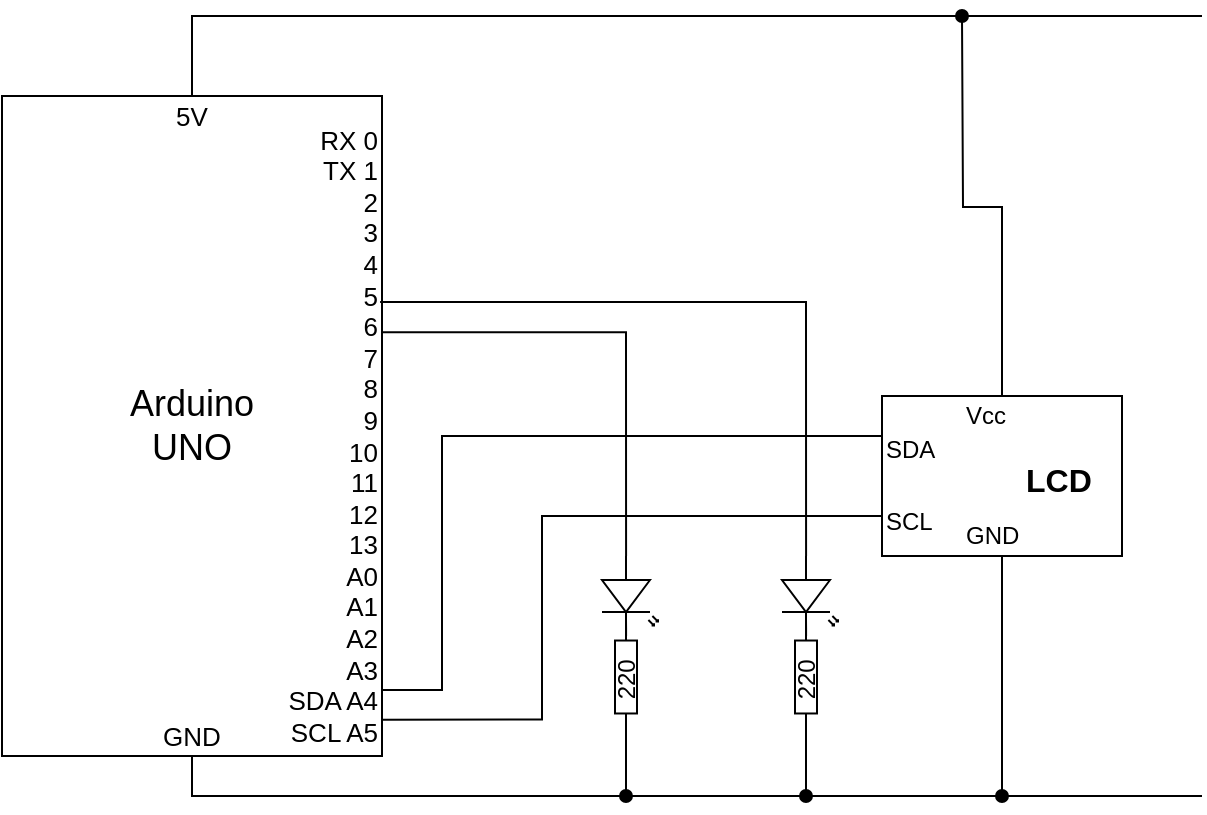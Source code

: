 <mxfile version="13.7.1" type="github">
  <diagram id="m54Roxa5oDRbtQGUq_MD" name="Page-1">
    <mxGraphModel dx="1422" dy="762" grid="1" gridSize="10" guides="1" tooltips="1" connect="1" arrows="1" fold="1" page="1" pageScale="1" pageWidth="850" pageHeight="1100" math="0" shadow="0">
      <root>
        <mxCell id="0" />
        <mxCell id="1" parent="0" />
        <mxCell id="SFSqg4J2aNefF7UK8vih-17" style="rounded=0;html=1;exitX=0.5;exitY=1;startArrow=none;startFill=0;endArrow=none;endFill=0;jettySize=auto;orthogonalLoop=1;edgeStyle=elbowEdgeStyle;elbow=vertical;" edge="1" source="SFSqg4J2aNefF7UK8vih-19" parent="1">
          <mxGeometry relative="1" as="geometry">
            <mxPoint x="640" y="470" as="targetPoint" />
            <Array as="points">
              <mxPoint x="340" y="470" />
              <mxPoint x="330" y="520" />
            </Array>
          </mxGeometry>
        </mxCell>
        <mxCell id="SFSqg4J2aNefF7UK8vih-18" style="edgeStyle=elbowEdgeStyle;rounded=0;elbow=vertical;html=1;exitX=0.5;exitY=0;startArrow=none;startFill=0;endArrow=none;endFill=0;jettySize=auto;orthogonalLoop=1;" edge="1" source="SFSqg4J2aNefF7UK8vih-19" parent="1">
          <mxGeometry relative="1" as="geometry">
            <mxPoint x="640" y="80" as="targetPoint" />
            <Array as="points">
              <mxPoint x="330" y="80" />
              <mxPoint x="330" y="100" />
            </Array>
          </mxGeometry>
        </mxCell>
        <mxCell id="SFSqg4J2aNefF7UK8vih-19" value="Arduino&lt;br style=&quot;font-size: 18px;&quot;&gt;UNO" style="rounded=0;whiteSpace=wrap;html=1;fontSize=18;" vertex="1" parent="1">
          <mxGeometry x="40" y="120" width="190" height="330" as="geometry" />
        </mxCell>
        <mxCell id="SFSqg4J2aNefF7UK8vih-20" value="5V" style="text;html=1;strokeColor=none;fillColor=none;align=center;verticalAlign=middle;whiteSpace=wrap;rounded=0;fontSize=13;" vertex="1" parent="1">
          <mxGeometry x="115" y="120" width="40" height="20" as="geometry" />
        </mxCell>
        <mxCell id="SFSqg4J2aNefF7UK8vih-21" value="GND" style="text;html=1;strokeColor=none;fillColor=none;align=center;verticalAlign=middle;whiteSpace=wrap;rounded=0;fontSize=13;" vertex="1" parent="1">
          <mxGeometry x="115" y="430" width="40" height="20" as="geometry" />
        </mxCell>
        <mxCell id="SFSqg4J2aNefF7UK8vih-22" value="&amp;nbsp;RX 0&lt;br&gt;TX 1&lt;br style=&quot;font-size: 13px&quot;&gt;2&lt;br style=&quot;font-size: 13px&quot;&gt;3&lt;br style=&quot;font-size: 13px&quot;&gt;4&lt;br style=&quot;font-size: 13px&quot;&gt;5&lt;br style=&quot;font-size: 13px&quot;&gt;6&lt;br style=&quot;font-size: 13px&quot;&gt;7&lt;br style=&quot;font-size: 13px&quot;&gt;8&lt;br style=&quot;font-size: 13px&quot;&gt;9&lt;br style=&quot;font-size: 13px&quot;&gt;10&lt;br style=&quot;font-size: 13px&quot;&gt;11&lt;br style=&quot;font-size: 13px&quot;&gt;12&lt;br style=&quot;font-size: 13px&quot;&gt;13&lt;br style=&quot;font-size: 13px&quot;&gt;A0&lt;br style=&quot;font-size: 13px&quot;&gt;A1&lt;br style=&quot;font-size: 13px&quot;&gt;A2&lt;br style=&quot;font-size: 13px&quot;&gt;A3&lt;br style=&quot;font-size: 13px&quot;&gt;SDA A4&lt;br style=&quot;font-size: 13px&quot;&gt;SCL A5&lt;br style=&quot;font-size: 13px&quot;&gt;" style="text;html=1;strokeColor=none;fillColor=none;align=right;verticalAlign=middle;whiteSpace=wrap;rounded=0;spacing=2;spacingBottom=0;fontSize=13;" vertex="1" parent="1">
          <mxGeometry x="150" y="280" width="80" height="20" as="geometry" />
        </mxCell>
        <mxCell id="SFSqg4J2aNefF7UK8vih-23" value="" style="group" vertex="1" connectable="0" parent="1">
          <mxGeometry x="340" y="350" width="28" height="89" as="geometry" />
        </mxCell>
        <mxCell id="SFSqg4J2aNefF7UK8vih-24" value="" style="verticalLabelPosition=bottom;shadow=0;dashed=0;align=center;fillColor=#ffffff;html=1;verticalAlign=top;strokeWidth=1;shape=mxgraph.electrical.opto_electronics.led_2;direction=south;aspect=fixed;" vertex="1" parent="SFSqg4J2aNefF7UK8vih-23">
          <mxGeometry width="28" height="40" as="geometry" />
        </mxCell>
        <mxCell id="SFSqg4J2aNefF7UK8vih-25" value="220&amp;nbsp;" style="verticalLabelPosition=middle;shadow=0;dashed=0;align=center;fillColor=#ffffff;html=1;verticalAlign=middle;strokeWidth=1;shape=mxgraph.electrical.resistors.resistor_1;direction=south;labelPosition=center;horizontal=0;aspect=fixed;" vertex="1" parent="SFSqg4J2aNefF7UK8vih-23">
          <mxGeometry x="6.5" y="32" width="11" height="57" as="geometry" />
        </mxCell>
        <mxCell id="SFSqg4J2aNefF7UK8vih-26" style="edgeStyle=elbowEdgeStyle;rounded=0;elbow=vertical;html=1;exitX=1;exitY=0.57;exitPerimeter=0;entryX=0;entryY=0.5;entryPerimeter=0;startArrow=none;startFill=0;endArrow=none;endFill=0;jettySize=auto;orthogonalLoop=1;" edge="1" parent="SFSqg4J2aNefF7UK8vih-23" source="SFSqg4J2aNefF7UK8vih-24" target="SFSqg4J2aNefF7UK8vih-25">
          <mxGeometry relative="1" as="geometry" />
        </mxCell>
        <mxCell id="SFSqg4J2aNefF7UK8vih-27" value="" style="group" vertex="1" connectable="0" parent="1">
          <mxGeometry x="430" y="350" width="28" height="89" as="geometry" />
        </mxCell>
        <mxCell id="SFSqg4J2aNefF7UK8vih-28" value="" style="verticalLabelPosition=bottom;shadow=0;dashed=0;align=center;fillColor=#ffffff;html=1;verticalAlign=top;strokeWidth=1;shape=mxgraph.electrical.opto_electronics.led_2;direction=south;aspect=fixed;" vertex="1" parent="SFSqg4J2aNefF7UK8vih-27">
          <mxGeometry width="28" height="40" as="geometry" />
        </mxCell>
        <mxCell id="SFSqg4J2aNefF7UK8vih-29" value="220&amp;nbsp;" style="verticalLabelPosition=middle;shadow=0;dashed=0;align=center;fillColor=#ffffff;html=1;verticalAlign=middle;strokeWidth=1;shape=mxgraph.electrical.resistors.resistor_1;direction=south;labelPosition=center;horizontal=0;aspect=fixed;" vertex="1" parent="SFSqg4J2aNefF7UK8vih-27">
          <mxGeometry x="6.5" y="32" width="11" height="57" as="geometry" />
        </mxCell>
        <mxCell id="SFSqg4J2aNefF7UK8vih-30" style="edgeStyle=elbowEdgeStyle;rounded=0;elbow=vertical;html=1;exitX=1;exitY=0.57;exitPerimeter=0;entryX=0;entryY=0.5;entryPerimeter=0;startArrow=none;startFill=0;endArrow=none;endFill=0;jettySize=auto;orthogonalLoop=1;" edge="1" parent="SFSqg4J2aNefF7UK8vih-27" source="SFSqg4J2aNefF7UK8vih-28" target="SFSqg4J2aNefF7UK8vih-29">
          <mxGeometry relative="1" as="geometry" />
        </mxCell>
        <mxCell id="SFSqg4J2aNefF7UK8vih-31" style="edgeStyle=orthogonalEdgeStyle;rounded=0;orthogonalLoop=1;jettySize=auto;html=1;exitX=0;exitY=0.57;exitDx=0;exitDy=0;exitPerimeter=0;entryX=1;entryY=0.358;entryDx=0;entryDy=0;entryPerimeter=0;endArrow=none;endFill=0;" edge="1" parent="1" source="SFSqg4J2aNefF7UK8vih-24" target="SFSqg4J2aNefF7UK8vih-19">
          <mxGeometry relative="1" as="geometry" />
        </mxCell>
        <mxCell id="SFSqg4J2aNefF7UK8vih-32" style="edgeStyle=orthogonalEdgeStyle;rounded=0;orthogonalLoop=1;jettySize=auto;html=1;exitX=0;exitY=0.57;exitDx=0;exitDy=0;exitPerimeter=0;entryX=0.995;entryY=0.312;entryDx=0;entryDy=0;entryPerimeter=0;endArrow=none;endFill=0;" edge="1" parent="1" source="SFSqg4J2aNefF7UK8vih-28" target="SFSqg4J2aNefF7UK8vih-19">
          <mxGeometry relative="1" as="geometry" />
        </mxCell>
        <mxCell id="SFSqg4J2aNefF7UK8vih-33" style="edgeStyle=orthogonalEdgeStyle;rounded=0;orthogonalLoop=1;jettySize=auto;html=1;exitX=1;exitY=0.5;exitDx=0;exitDy=0;exitPerimeter=0;endArrow=oval;endFill=1;" edge="1" parent="1" source="SFSqg4J2aNefF7UK8vih-25">
          <mxGeometry relative="1" as="geometry">
            <mxPoint x="352" y="470" as="targetPoint" />
          </mxGeometry>
        </mxCell>
        <mxCell id="SFSqg4J2aNefF7UK8vih-34" style="edgeStyle=orthogonalEdgeStyle;rounded=0;orthogonalLoop=1;jettySize=auto;html=1;exitX=1;exitY=0.5;exitDx=0;exitDy=0;exitPerimeter=0;endArrow=oval;endFill=1;" edge="1" parent="1" source="SFSqg4J2aNefF7UK8vih-29">
          <mxGeometry relative="1" as="geometry">
            <mxPoint x="442" y="470" as="targetPoint" />
          </mxGeometry>
        </mxCell>
        <mxCell id="SFSqg4J2aNefF7UK8vih-35" value="" style="group" vertex="1" connectable="0" parent="1">
          <mxGeometry x="480" y="270" width="120" height="80" as="geometry" />
        </mxCell>
        <mxCell id="SFSqg4J2aNefF7UK8vih-36" value="&lt;font style=&quot;font-size: 16px&quot;&gt;&lt;b&gt;LCD&lt;/b&gt;&lt;/font&gt;" style="text;html=1;resizable=0;points=[];autosize=1;align=left;verticalAlign=top;spacingTop=-4;" vertex="1" parent="SFSqg4J2aNefF7UK8vih-35">
          <mxGeometry x="70" y="30" width="50" height="20" as="geometry" />
        </mxCell>
        <mxCell id="SFSqg4J2aNefF7UK8vih-37" value="Vcc" style="text;html=1;resizable=0;points=[];autosize=1;align=left;verticalAlign=top;spacingTop=-4;" vertex="1" parent="SFSqg4J2aNefF7UK8vih-35">
          <mxGeometry x="40" width="40" height="20" as="geometry" />
        </mxCell>
        <mxCell id="SFSqg4J2aNefF7UK8vih-38" value="GND" style="text;html=1;resizable=0;points=[];autosize=1;align=left;verticalAlign=top;spacingTop=-4;" vertex="1" parent="SFSqg4J2aNefF7UK8vih-35">
          <mxGeometry x="40" y="60" width="40" height="20" as="geometry" />
        </mxCell>
        <mxCell id="SFSqg4J2aNefF7UK8vih-39" value="SDA" style="text;html=1;resizable=0;points=[];autosize=1;align=left;verticalAlign=top;spacingTop=-4;" vertex="1" parent="SFSqg4J2aNefF7UK8vih-35">
          <mxGeometry y="17" width="40" height="20" as="geometry" />
        </mxCell>
        <mxCell id="SFSqg4J2aNefF7UK8vih-40" value="SCL" style="text;html=1;resizable=0;points=[];autosize=1;align=left;verticalAlign=top;spacingTop=-4;" vertex="1" parent="SFSqg4J2aNefF7UK8vih-35">
          <mxGeometry y="53" width="40" height="20" as="geometry" />
        </mxCell>
        <mxCell id="SFSqg4J2aNefF7UK8vih-41" value="" style="rounded=0;whiteSpace=wrap;html=1;fillColor=none;" vertex="1" parent="SFSqg4J2aNefF7UK8vih-35">
          <mxGeometry width="120" height="80" as="geometry" />
        </mxCell>
        <mxCell id="SFSqg4J2aNefF7UK8vih-42" style="edgeStyle=orthogonalEdgeStyle;rounded=0;orthogonalLoop=1;jettySize=auto;html=1;exitX=0.5;exitY=0;exitDx=0;exitDy=0;endArrow=oval;endFill=1;" edge="1" parent="1" source="SFSqg4J2aNefF7UK8vih-41">
          <mxGeometry relative="1" as="geometry">
            <mxPoint x="520" y="80" as="targetPoint" />
          </mxGeometry>
        </mxCell>
        <mxCell id="SFSqg4J2aNefF7UK8vih-43" style="edgeStyle=orthogonalEdgeStyle;rounded=0;orthogonalLoop=1;jettySize=auto;html=1;exitX=0.5;exitY=1;exitDx=0;exitDy=0;endArrow=oval;endFill=1;" edge="1" parent="1" source="SFSqg4J2aNefF7UK8vih-41">
          <mxGeometry relative="1" as="geometry">
            <mxPoint x="540" y="470" as="targetPoint" />
          </mxGeometry>
        </mxCell>
        <mxCell id="SFSqg4J2aNefF7UK8vih-44" style="edgeStyle=orthogonalEdgeStyle;rounded=0;orthogonalLoop=1;jettySize=auto;html=1;exitX=0;exitY=0.25;exitDx=0;exitDy=0;entryX=1;entryY=0.9;entryDx=0;entryDy=0;entryPerimeter=0;endArrow=none;endFill=0;" edge="1" parent="1" source="SFSqg4J2aNefF7UK8vih-41" target="SFSqg4J2aNefF7UK8vih-19">
          <mxGeometry relative="1" as="geometry">
            <Array as="points">
              <mxPoint x="260" y="290" />
              <mxPoint x="260" y="417" />
            </Array>
          </mxGeometry>
        </mxCell>
        <mxCell id="SFSqg4J2aNefF7UK8vih-45" style="edgeStyle=orthogonalEdgeStyle;rounded=0;orthogonalLoop=1;jettySize=auto;html=1;exitX=0;exitY=0.75;exitDx=0;exitDy=0;entryX=1;entryY=0.945;entryDx=0;entryDy=0;entryPerimeter=0;endArrow=none;endFill=0;" edge="1" parent="1" source="SFSqg4J2aNefF7UK8vih-41" target="SFSqg4J2aNefF7UK8vih-19">
          <mxGeometry relative="1" as="geometry">
            <Array as="points">
              <mxPoint x="310" y="330" />
              <mxPoint x="310" y="432" />
            </Array>
          </mxGeometry>
        </mxCell>
      </root>
    </mxGraphModel>
  </diagram>
</mxfile>
